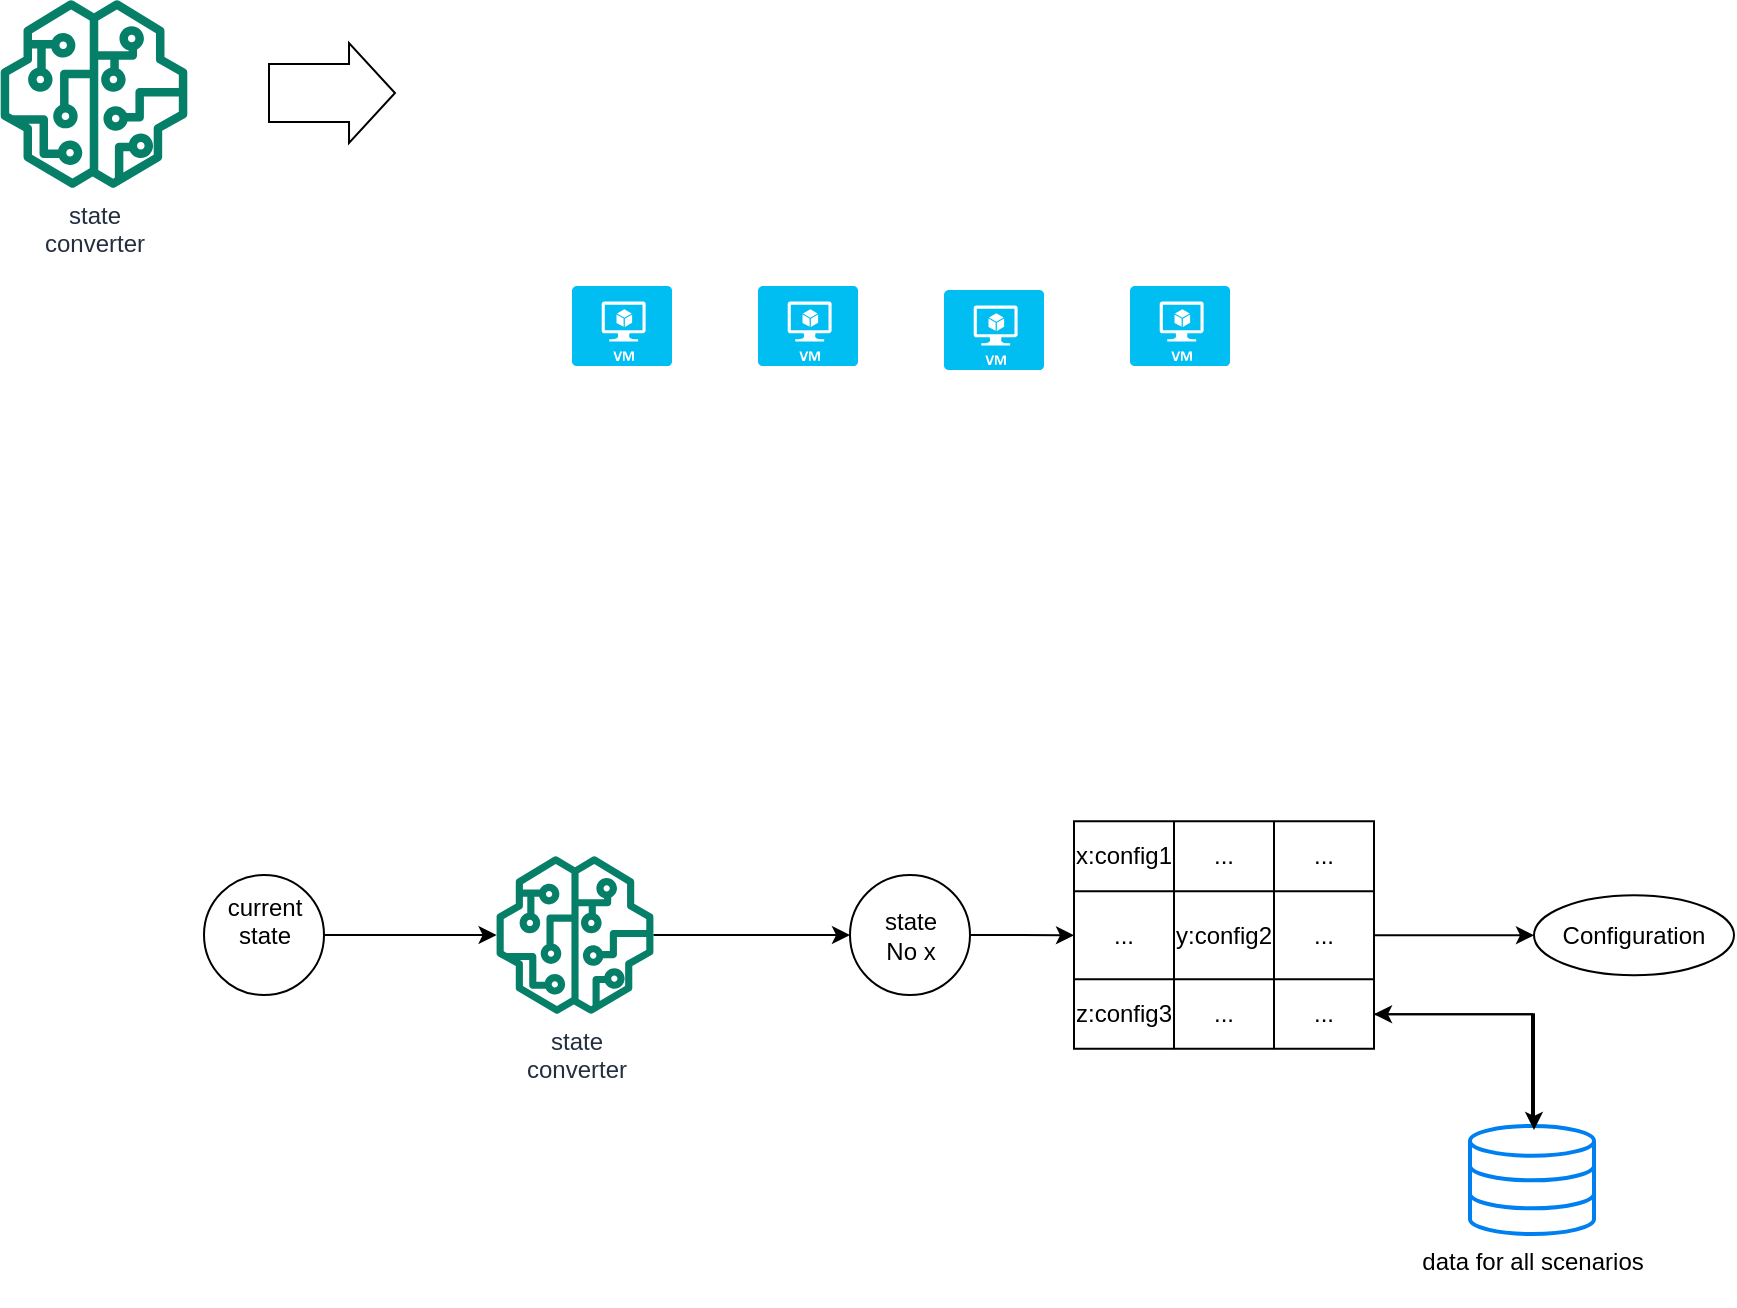 <mxfile version="16.5.6" type="github">
  <diagram id="7gcUSTIZ7YSJ5vT40chW" name="Page-1">
    <mxGraphModel dx="1350" dy="820" grid="0" gridSize="10" guides="1" tooltips="1" connect="1" arrows="1" fold="1" page="1" pageScale="1" pageWidth="1169" pageHeight="827" math="0" shadow="0">
      <root>
        <mxCell id="0" />
        <mxCell id="1" parent="0" />
        <mxCell id="orFexbNTXFUOZaCGS8_f-26" style="edgeStyle=orthogonalEdgeStyle;rounded=0;orthogonalLoop=1;jettySize=auto;html=1;entryX=1;entryY=0.5;entryDx=0;entryDy=0;" edge="1" parent="1" source="orFexbNTXFUOZaCGS8_f-1" target="orFexbNTXFUOZaCGS8_f-17">
          <mxGeometry relative="1" as="geometry" />
        </mxCell>
        <mxCell id="orFexbNTXFUOZaCGS8_f-1" value="&lt;div&gt;data for all scenarios&lt;/div&gt;&lt;div&gt;&lt;br&gt;&lt;/div&gt;" style="html=1;verticalLabelPosition=bottom;align=center;labelBackgroundColor=#ffffff;verticalAlign=top;strokeWidth=2;strokeColor=#0080F0;shadow=0;dashed=0;shape=mxgraph.ios7.icons.data;" vertex="1" parent="1">
          <mxGeometry x="809" y="666" width="62" height="54" as="geometry" />
        </mxCell>
        <mxCell id="orFexbNTXFUOZaCGS8_f-6" style="edgeStyle=orthogonalEdgeStyle;rounded=0;orthogonalLoop=1;jettySize=auto;html=1;" edge="1" parent="1" source="orFexbNTXFUOZaCGS8_f-2" target="orFexbNTXFUOZaCGS8_f-3">
          <mxGeometry relative="1" as="geometry" />
        </mxCell>
        <mxCell id="orFexbNTXFUOZaCGS8_f-2" value="current&lt;br&gt;&lt;div&gt;state&lt;/div&gt;&lt;div&gt;&lt;br&gt;&lt;/div&gt;" style="shape=ellipse;html=1;dashed=0;whitespace=wrap;aspect=fixed;perimeter=ellipsePerimeter;" vertex="1" parent="1">
          <mxGeometry x="176" y="540.5" width="60" height="60" as="geometry" />
        </mxCell>
        <mxCell id="orFexbNTXFUOZaCGS8_f-7" style="edgeStyle=orthogonalEdgeStyle;rounded=0;orthogonalLoop=1;jettySize=auto;html=1;entryX=0;entryY=0.5;entryDx=0;entryDy=0;" edge="1" parent="1" source="orFexbNTXFUOZaCGS8_f-3" target="orFexbNTXFUOZaCGS8_f-5">
          <mxGeometry relative="1" as="geometry" />
        </mxCell>
        <mxCell id="orFexbNTXFUOZaCGS8_f-3" value="state&lt;br&gt;&lt;div&gt;converter&lt;/div&gt;&lt;div&gt;&lt;br&gt;&lt;/div&gt;" style="sketch=0;outlineConnect=0;fontColor=#232F3E;gradientColor=none;fillColor=#067F68;strokeColor=none;dashed=0;verticalLabelPosition=bottom;verticalAlign=top;align=center;html=1;fontSize=12;fontStyle=0;aspect=fixed;pointerEvents=1;shape=mxgraph.aws4.sagemaker_model;" vertex="1" parent="1">
          <mxGeometry x="322" y="531" width="79" height="79" as="geometry" />
        </mxCell>
        <mxCell id="orFexbNTXFUOZaCGS8_f-21" style="edgeStyle=orthogonalEdgeStyle;rounded=0;orthogonalLoop=1;jettySize=auto;html=1;exitX=1;exitY=0.5;exitDx=0;exitDy=0;entryX=0;entryY=0.5;entryDx=0;entryDy=0;" edge="1" parent="1" source="orFexbNTXFUOZaCGS8_f-5" target="orFexbNTXFUOZaCGS8_f-13">
          <mxGeometry relative="1" as="geometry" />
        </mxCell>
        <mxCell id="orFexbNTXFUOZaCGS8_f-5" value="state&lt;br&gt;No x" style="shape=ellipse;html=1;dashed=0;whitespace=wrap;aspect=fixed;perimeter=ellipsePerimeter;" vertex="1" parent="1">
          <mxGeometry x="499" y="540.5" width="60" height="60" as="geometry" />
        </mxCell>
        <mxCell id="orFexbNTXFUOZaCGS8_f-8" value="" style="shape=table;html=1;whiteSpace=wrap;startSize=0;container=1;collapsible=0;childLayout=tableLayout;" vertex="1" parent="1">
          <mxGeometry x="611" y="513.63" width="150" height="113.75" as="geometry" />
        </mxCell>
        <mxCell id="orFexbNTXFUOZaCGS8_f-9" value="" style="shape=tableRow;horizontal=0;startSize=0;swimlaneHead=0;swimlaneBody=0;top=0;left=0;bottom=0;right=0;collapsible=0;dropTarget=0;fillColor=none;points=[[0,0.5],[1,0.5]];portConstraint=eastwest;" vertex="1" parent="orFexbNTXFUOZaCGS8_f-8">
          <mxGeometry width="150" height="35" as="geometry" />
        </mxCell>
        <mxCell id="orFexbNTXFUOZaCGS8_f-10" value="x:config1" style="shape=partialRectangle;html=1;whiteSpace=wrap;connectable=0;fillColor=none;top=0;left=0;bottom=0;right=0;overflow=hidden;" vertex="1" parent="orFexbNTXFUOZaCGS8_f-9">
          <mxGeometry width="50" height="35" as="geometry">
            <mxRectangle width="50" height="35" as="alternateBounds" />
          </mxGeometry>
        </mxCell>
        <mxCell id="orFexbNTXFUOZaCGS8_f-11" value="..." style="shape=partialRectangle;html=1;whiteSpace=wrap;connectable=0;fillColor=none;top=0;left=0;bottom=0;right=0;overflow=hidden;" vertex="1" parent="orFexbNTXFUOZaCGS8_f-9">
          <mxGeometry x="50" width="50" height="35" as="geometry">
            <mxRectangle width="50" height="35" as="alternateBounds" />
          </mxGeometry>
        </mxCell>
        <mxCell id="orFexbNTXFUOZaCGS8_f-12" value="..." style="shape=partialRectangle;html=1;whiteSpace=wrap;connectable=0;fillColor=none;top=0;left=0;bottom=0;right=0;overflow=hidden;" vertex="1" parent="orFexbNTXFUOZaCGS8_f-9">
          <mxGeometry x="100" width="50" height="35" as="geometry">
            <mxRectangle width="50" height="35" as="alternateBounds" />
          </mxGeometry>
        </mxCell>
        <mxCell id="orFexbNTXFUOZaCGS8_f-13" value="" style="shape=tableRow;horizontal=0;startSize=0;swimlaneHead=0;swimlaneBody=0;top=0;left=0;bottom=0;right=0;collapsible=0;dropTarget=0;fillColor=none;points=[[0,0.5],[1,0.5]];portConstraint=eastwest;" vertex="1" parent="orFexbNTXFUOZaCGS8_f-8">
          <mxGeometry y="35" width="150" height="44" as="geometry" />
        </mxCell>
        <mxCell id="orFexbNTXFUOZaCGS8_f-14" value="..." style="shape=partialRectangle;html=1;whiteSpace=wrap;connectable=0;fillColor=none;top=0;left=0;bottom=0;right=0;overflow=hidden;" vertex="1" parent="orFexbNTXFUOZaCGS8_f-13">
          <mxGeometry width="50" height="44" as="geometry">
            <mxRectangle width="50" height="44" as="alternateBounds" />
          </mxGeometry>
        </mxCell>
        <mxCell id="orFexbNTXFUOZaCGS8_f-15" value="y:config2" style="shape=partialRectangle;html=1;whiteSpace=wrap;connectable=0;fillColor=none;top=0;left=0;bottom=0;right=0;overflow=hidden;" vertex="1" parent="orFexbNTXFUOZaCGS8_f-13">
          <mxGeometry x="50" width="50" height="44" as="geometry">
            <mxRectangle width="50" height="44" as="alternateBounds" />
          </mxGeometry>
        </mxCell>
        <mxCell id="orFexbNTXFUOZaCGS8_f-16" value="..." style="shape=partialRectangle;html=1;whiteSpace=wrap;connectable=0;fillColor=none;top=0;left=0;bottom=0;right=0;overflow=hidden;" vertex="1" parent="orFexbNTXFUOZaCGS8_f-13">
          <mxGeometry x="100" width="50" height="44" as="geometry">
            <mxRectangle width="50" height="44" as="alternateBounds" />
          </mxGeometry>
        </mxCell>
        <mxCell id="orFexbNTXFUOZaCGS8_f-17" value="" style="shape=tableRow;horizontal=0;startSize=0;swimlaneHead=0;swimlaneBody=0;top=0;left=0;bottom=0;right=0;collapsible=0;dropTarget=0;fillColor=none;points=[[0,0.5],[1,0.5]];portConstraint=eastwest;" vertex="1" parent="orFexbNTXFUOZaCGS8_f-8">
          <mxGeometry y="79" width="150" height="35" as="geometry" />
        </mxCell>
        <mxCell id="orFexbNTXFUOZaCGS8_f-18" value="z:config3" style="shape=partialRectangle;html=1;whiteSpace=wrap;connectable=0;fillColor=none;top=0;left=0;bottom=0;right=0;overflow=hidden;" vertex="1" parent="orFexbNTXFUOZaCGS8_f-17">
          <mxGeometry width="50" height="35" as="geometry">
            <mxRectangle width="50" height="35" as="alternateBounds" />
          </mxGeometry>
        </mxCell>
        <mxCell id="orFexbNTXFUOZaCGS8_f-19" value="..." style="shape=partialRectangle;html=1;whiteSpace=wrap;connectable=0;fillColor=none;top=0;left=0;bottom=0;right=0;overflow=hidden;" vertex="1" parent="orFexbNTXFUOZaCGS8_f-17">
          <mxGeometry x="50" width="50" height="35" as="geometry">
            <mxRectangle width="50" height="35" as="alternateBounds" />
          </mxGeometry>
        </mxCell>
        <mxCell id="orFexbNTXFUOZaCGS8_f-20" value="..." style="shape=partialRectangle;html=1;whiteSpace=wrap;connectable=0;fillColor=none;top=0;left=0;bottom=0;right=0;overflow=hidden;pointerEvents=1;" vertex="1" parent="orFexbNTXFUOZaCGS8_f-17">
          <mxGeometry x="100" width="50" height="35" as="geometry">
            <mxRectangle width="50" height="35" as="alternateBounds" />
          </mxGeometry>
        </mxCell>
        <mxCell id="orFexbNTXFUOZaCGS8_f-22" value="Configuration" style="ellipse;whiteSpace=wrap;html=1;align=center;" vertex="1" parent="1">
          <mxGeometry x="841" y="550.63" width="100" height="40" as="geometry" />
        </mxCell>
        <mxCell id="orFexbNTXFUOZaCGS8_f-23" style="edgeStyle=orthogonalEdgeStyle;rounded=0;orthogonalLoop=1;jettySize=auto;html=1;" edge="1" parent="1" source="orFexbNTXFUOZaCGS8_f-13" target="orFexbNTXFUOZaCGS8_f-22">
          <mxGeometry relative="1" as="geometry" />
        </mxCell>
        <mxCell id="orFexbNTXFUOZaCGS8_f-27" style="edgeStyle=orthogonalEdgeStyle;rounded=0;orthogonalLoop=1;jettySize=auto;html=1;entryX=0.516;entryY=0.037;entryDx=0;entryDy=0;entryPerimeter=0;" edge="1" parent="1" source="orFexbNTXFUOZaCGS8_f-17" target="orFexbNTXFUOZaCGS8_f-1">
          <mxGeometry relative="1" as="geometry" />
        </mxCell>
        <mxCell id="orFexbNTXFUOZaCGS8_f-41" value="state&lt;br&gt;&lt;div&gt;converter&lt;/div&gt;&lt;div&gt;&lt;br&gt;&lt;/div&gt;" style="sketch=0;outlineConnect=0;fontColor=#232F3E;gradientColor=none;fillColor=#067F68;strokeColor=none;dashed=0;verticalLabelPosition=bottom;verticalAlign=top;align=center;html=1;fontSize=12;fontStyle=0;aspect=fixed;pointerEvents=1;shape=mxgraph.aws4.sagemaker_model;" vertex="1" parent="1">
          <mxGeometry x="74" y="103" width="94" height="94" as="geometry" />
        </mxCell>
        <mxCell id="orFexbNTXFUOZaCGS8_f-42" value="" style="shape=flexArrow;endArrow=classic;html=1;rounded=0;width=29;endSize=7.33;" edge="1" parent="1">
          <mxGeometry width="50" height="50" relative="1" as="geometry">
            <mxPoint x="208" y="149.5" as="sourcePoint" />
            <mxPoint x="272" y="149.5" as="targetPoint" />
            <Array as="points" />
          </mxGeometry>
        </mxCell>
        <mxCell id="orFexbNTXFUOZaCGS8_f-43" value="" style="verticalLabelPosition=bottom;html=1;verticalAlign=top;align=center;strokeColor=none;fillColor=#00BEF2;shape=mxgraph.azure.virtual_machine;" vertex="1" parent="1">
          <mxGeometry x="639" y="246" width="50" height="40" as="geometry" />
        </mxCell>
        <mxCell id="orFexbNTXFUOZaCGS8_f-44" value="" style="verticalLabelPosition=bottom;html=1;verticalAlign=top;align=center;strokeColor=none;fillColor=#00BEF2;shape=mxgraph.azure.virtual_machine;" vertex="1" parent="1">
          <mxGeometry x="453" y="246" width="50" height="40" as="geometry" />
        </mxCell>
        <mxCell id="orFexbNTXFUOZaCGS8_f-45" value="" style="verticalLabelPosition=bottom;html=1;verticalAlign=top;align=center;strokeColor=none;fillColor=#00BEF2;shape=mxgraph.azure.virtual_machine;" vertex="1" parent="1">
          <mxGeometry x="546" y="248" width="50" height="40" as="geometry" />
        </mxCell>
        <mxCell id="orFexbNTXFUOZaCGS8_f-46" value="" style="verticalLabelPosition=bottom;html=1;verticalAlign=top;align=center;strokeColor=none;fillColor=#00BEF2;shape=mxgraph.azure.virtual_machine;" vertex="1" parent="1">
          <mxGeometry x="360" y="246" width="50" height="40" as="geometry" />
        </mxCell>
      </root>
    </mxGraphModel>
  </diagram>
</mxfile>
